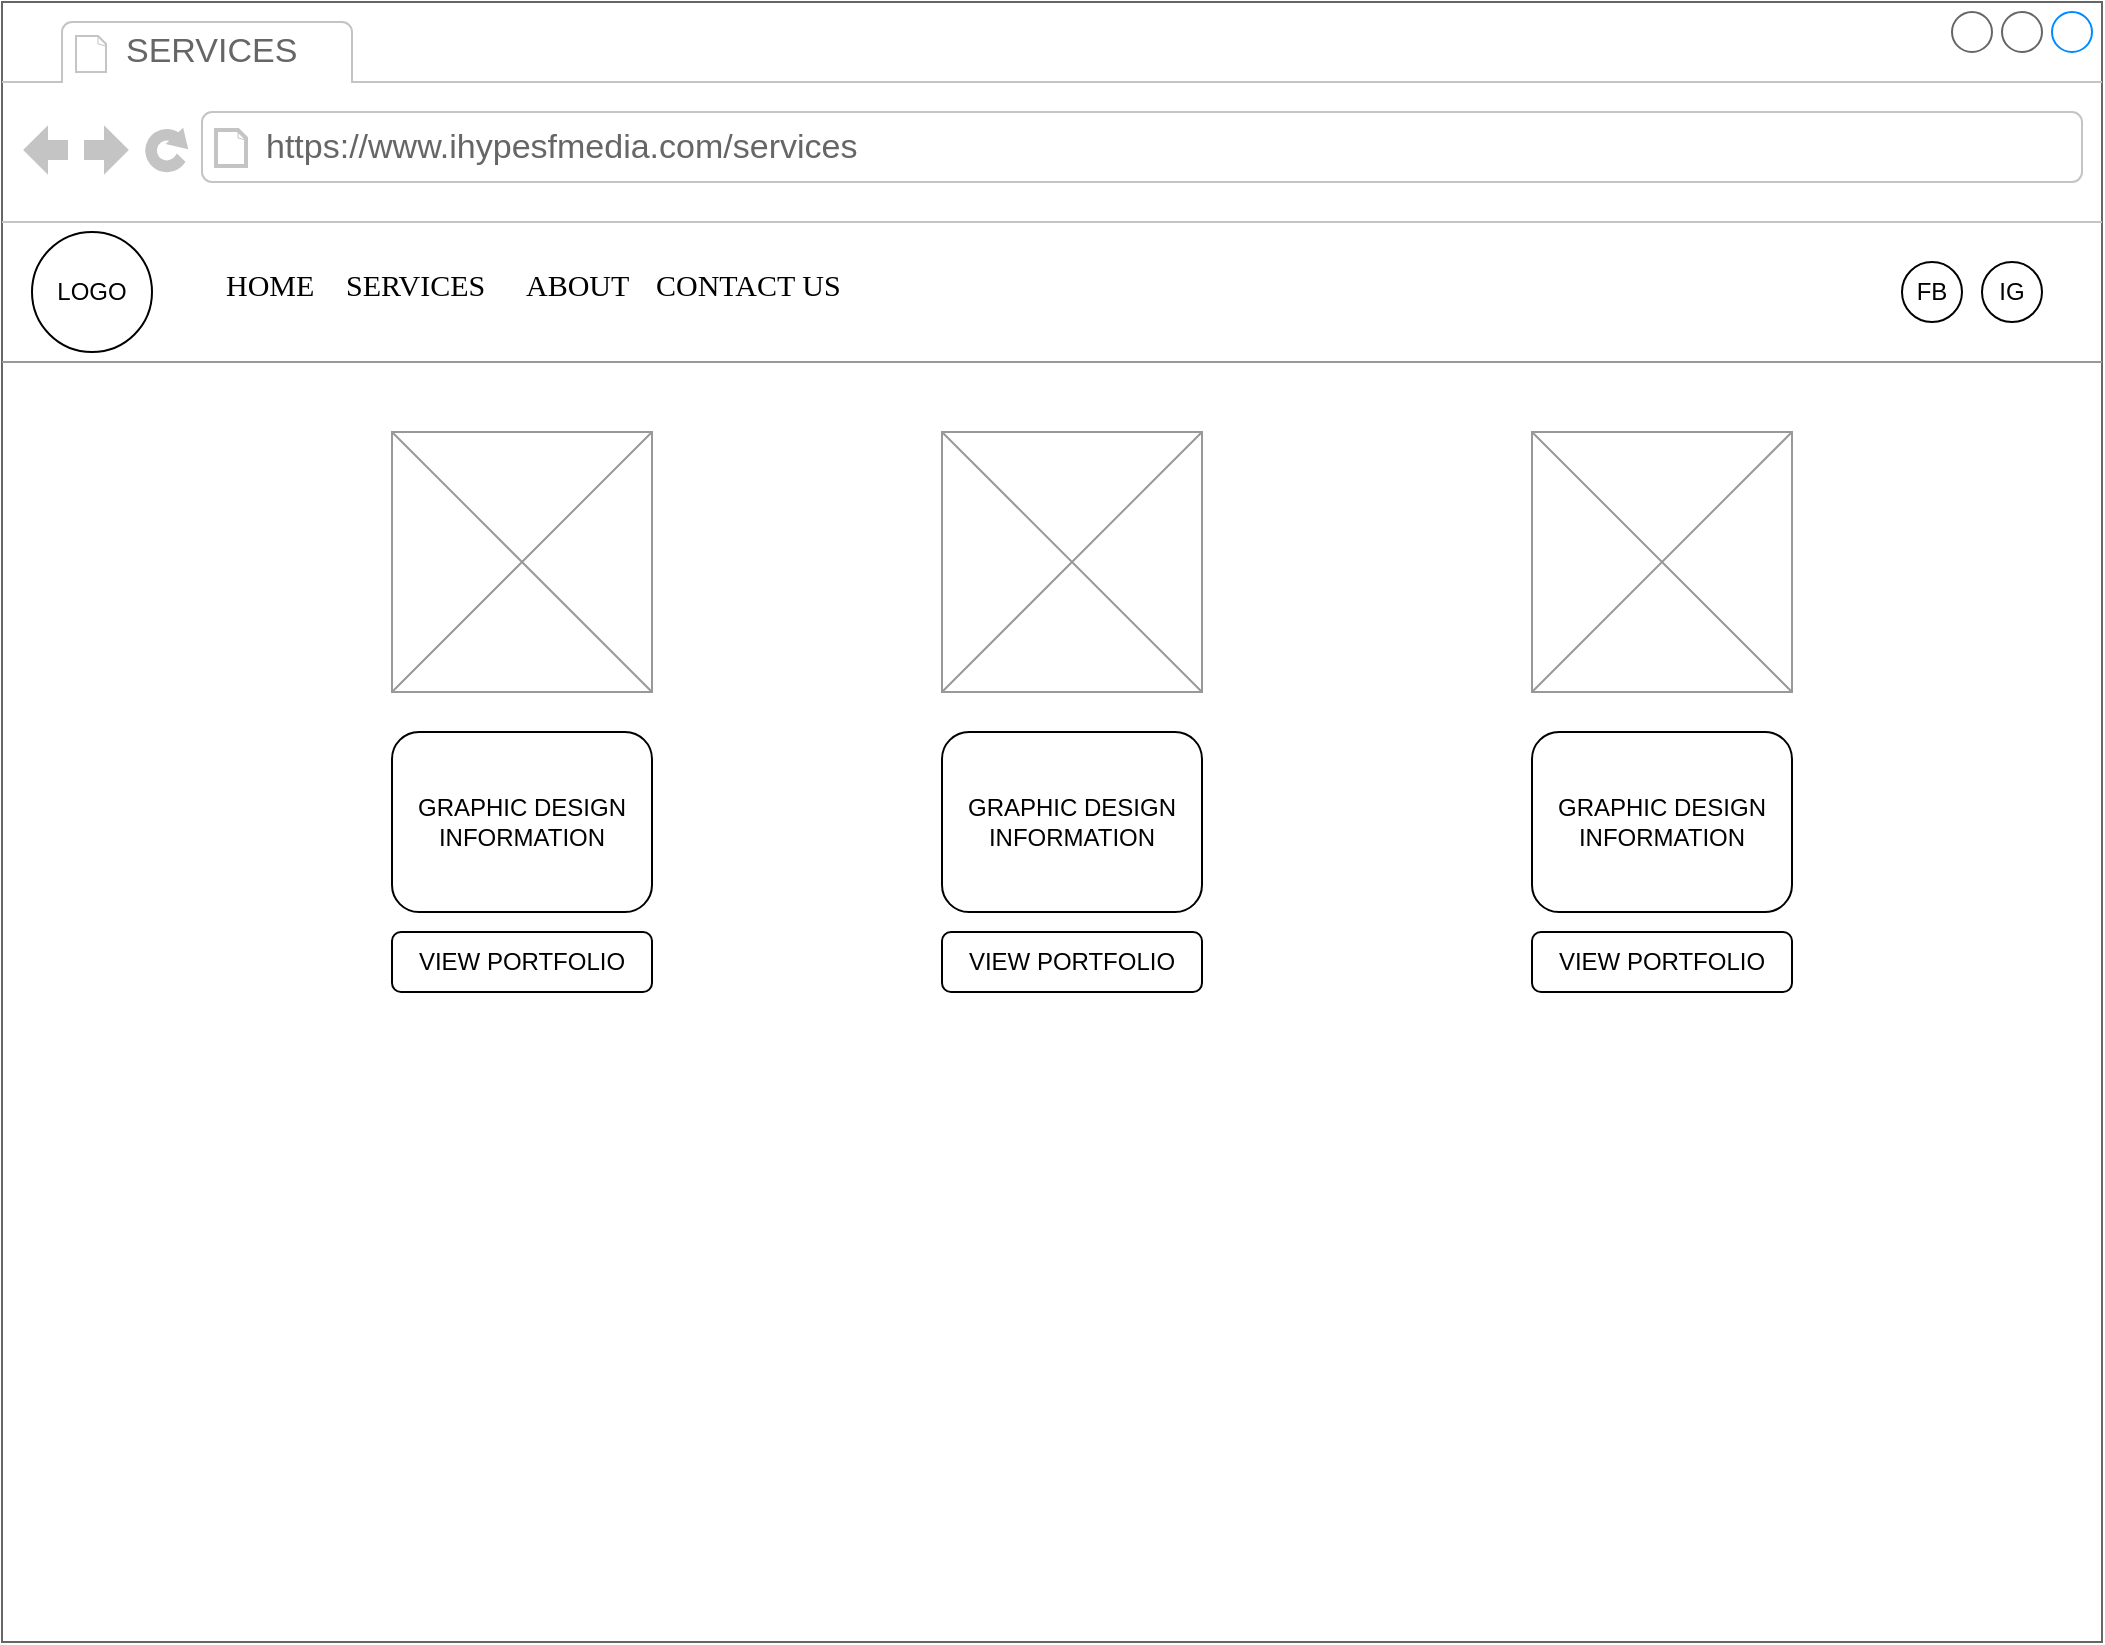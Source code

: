 <mxfile version="21.6.7" type="device">
  <diagram name="Page-1" id="2cc2dc42-3aac-f2a9-1cec-7a8b7cbee084">
    <mxGraphModel dx="1955" dy="1101" grid="1" gridSize="10" guides="1" tooltips="1" connect="1" arrows="1" fold="1" page="1" pageScale="1" pageWidth="1100" pageHeight="850" background="none" math="0" shadow="0">
      <root>
        <mxCell id="0" />
        <mxCell id="1" parent="0" />
        <mxCell id="7026571954dc6520-1" value="" style="strokeWidth=1;shadow=0;dashed=0;align=center;html=1;shape=mxgraph.mockup.containers.browserWindow;rSize=0;strokeColor=#666666;mainText=,;recursiveResize=0;rounded=0;labelBackgroundColor=none;fontFamily=Verdana;fontSize=12" parent="1" vertex="1">
          <mxGeometry x="25" y="15" width="1050" height="820" as="geometry" />
        </mxCell>
        <mxCell id="7026571954dc6520-2" value="SERVICES&amp;nbsp;" style="strokeWidth=1;shadow=0;dashed=0;align=center;html=1;shape=mxgraph.mockup.containers.anchor;fontSize=17;fontColor=#666666;align=left;" parent="7026571954dc6520-1" vertex="1">
          <mxGeometry x="60" y="12" width="110" height="26" as="geometry" />
        </mxCell>
        <mxCell id="7026571954dc6520-3" value="https://www.ihypesfmedia.com/services" style="strokeWidth=1;shadow=0;dashed=0;align=center;html=1;shape=mxgraph.mockup.containers.anchor;rSize=0;fontSize=17;fontColor=#666666;align=left;" parent="7026571954dc6520-1" vertex="1">
          <mxGeometry x="130" y="60" width="320" height="26" as="geometry" />
        </mxCell>
        <mxCell id="7026571954dc6520-15" value="" style="verticalLabelPosition=bottom;shadow=0;dashed=0;align=center;html=1;verticalAlign=top;strokeWidth=1;shape=mxgraph.mockup.markup.line;strokeColor=#999999;rounded=0;labelBackgroundColor=none;fillColor=#ffffff;fontFamily=Verdana;fontSize=12;fontColor=#000000;" parent="7026571954dc6520-1" vertex="1">
          <mxGeometry y="170" width="1050" height="20" as="geometry" />
        </mxCell>
        <mxCell id="7026571954dc6520-22" value="" style="verticalLabelPosition=bottom;shadow=0;dashed=0;align=center;html=1;verticalAlign=top;strokeWidth=1;shape=mxgraph.mockup.graphics.simpleIcon;strokeColor=#999999;fillColor=#ffffff;rounded=0;labelBackgroundColor=none;fontFamily=Verdana;fontSize=12;fontColor=#000000;" parent="7026571954dc6520-1" vertex="1">
          <mxGeometry x="195" y="215" width="130" height="130" as="geometry" />
        </mxCell>
        <mxCell id="W9UuiEgfhQGYlAS1tFF7-3" value="HOME" style="text;html=1;points=[];align=left;verticalAlign=top;spacingTop=-4;fontSize=15;fontFamily=Verdana" parent="7026571954dc6520-1" vertex="1">
          <mxGeometry x="110" y="130" width="60" height="30" as="geometry" />
        </mxCell>
        <mxCell id="W9UuiEgfhQGYlAS1tFF7-4" value="SERVICES" style="text;html=1;points=[];align=left;verticalAlign=top;spacingTop=-4;fontSize=15;fontFamily=Verdana" parent="7026571954dc6520-1" vertex="1">
          <mxGeometry x="170" y="130" width="80" height="30" as="geometry" />
        </mxCell>
        <mxCell id="W9UuiEgfhQGYlAS1tFF7-5" value="ABOUT" style="text;html=1;points=[];align=left;verticalAlign=top;spacingTop=-4;fontSize=15;fontFamily=Verdana" parent="7026571954dc6520-1" vertex="1">
          <mxGeometry x="260" y="130" width="80" height="30" as="geometry" />
        </mxCell>
        <mxCell id="W9UuiEgfhQGYlAS1tFF7-6" value="CONTACT US" style="text;html=1;points=[];align=left;verticalAlign=top;spacingTop=-4;fontSize=15;fontFamily=Verdana" parent="7026571954dc6520-1" vertex="1">
          <mxGeometry x="325" y="130" width="80" height="30" as="geometry" />
        </mxCell>
        <mxCell id="W9UuiEgfhQGYlAS1tFF7-7" value="LOGO" style="ellipse;whiteSpace=wrap;html=1;aspect=fixed;" parent="7026571954dc6520-1" vertex="1">
          <mxGeometry x="15" y="115" width="60" height="60" as="geometry" />
        </mxCell>
        <mxCell id="W9UuiEgfhQGYlAS1tFF7-8" value="IG" style="ellipse;whiteSpace=wrap;html=1;aspect=fixed;" parent="7026571954dc6520-1" vertex="1">
          <mxGeometry x="990" y="130" width="30" height="30" as="geometry" />
        </mxCell>
        <mxCell id="W9UuiEgfhQGYlAS1tFF7-9" value="FB" style="ellipse;whiteSpace=wrap;html=1;aspect=fixed;" parent="7026571954dc6520-1" vertex="1">
          <mxGeometry x="950" y="130" width="30" height="30" as="geometry" />
        </mxCell>
        <mxCell id="W9UuiEgfhQGYlAS1tFF7-11" value="" style="verticalLabelPosition=bottom;shadow=0;dashed=0;align=center;html=1;verticalAlign=top;strokeWidth=1;shape=mxgraph.mockup.graphics.simpleIcon;strokeColor=#999999;fillColor=#ffffff;rounded=0;labelBackgroundColor=none;fontFamily=Verdana;fontSize=12;fontColor=#000000;" parent="7026571954dc6520-1" vertex="1">
          <mxGeometry x="470" y="215" width="130" height="130" as="geometry" />
        </mxCell>
        <mxCell id="W9UuiEgfhQGYlAS1tFF7-12" value="" style="verticalLabelPosition=bottom;shadow=0;dashed=0;align=center;html=1;verticalAlign=top;strokeWidth=1;shape=mxgraph.mockup.graphics.simpleIcon;strokeColor=#999999;fillColor=#ffffff;rounded=0;labelBackgroundColor=none;fontFamily=Verdana;fontSize=12;fontColor=#000000;" parent="7026571954dc6520-1" vertex="1">
          <mxGeometry x="765" y="215" width="130" height="130" as="geometry" />
        </mxCell>
        <mxCell id="W9UuiEgfhQGYlAS1tFF7-13" value="GRAPHIC DESIGN INFORMATION" style="rounded=1;whiteSpace=wrap;html=1;" parent="7026571954dc6520-1" vertex="1">
          <mxGeometry x="195" y="365" width="130" height="90" as="geometry" />
        </mxCell>
        <mxCell id="W9UuiEgfhQGYlAS1tFF7-36" value="GRAPHIC DESIGN INFORMATION" style="rounded=1;whiteSpace=wrap;html=1;" parent="7026571954dc6520-1" vertex="1">
          <mxGeometry x="470" y="365" width="130" height="90" as="geometry" />
        </mxCell>
        <mxCell id="W9UuiEgfhQGYlAS1tFF7-37" value="GRAPHIC DESIGN INFORMATION" style="rounded=1;whiteSpace=wrap;html=1;" parent="7026571954dc6520-1" vertex="1">
          <mxGeometry x="765" y="365" width="130" height="90" as="geometry" />
        </mxCell>
        <mxCell id="W9UuiEgfhQGYlAS1tFF7-38" value="VIEW PORTFOLIO" style="rounded=1;whiteSpace=wrap;html=1;" parent="7026571954dc6520-1" vertex="1">
          <mxGeometry x="195" y="465" width="130" height="30" as="geometry" />
        </mxCell>
        <mxCell id="W9UuiEgfhQGYlAS1tFF7-39" value="VIEW PORTFOLIO" style="rounded=1;whiteSpace=wrap;html=1;" parent="7026571954dc6520-1" vertex="1">
          <mxGeometry x="470" y="465" width="130" height="30" as="geometry" />
        </mxCell>
        <mxCell id="W9UuiEgfhQGYlAS1tFF7-40" value="VIEW PORTFOLIO" style="rounded=1;whiteSpace=wrap;html=1;" parent="7026571954dc6520-1" vertex="1">
          <mxGeometry x="765" y="465" width="130" height="30" as="geometry" />
        </mxCell>
      </root>
    </mxGraphModel>
  </diagram>
</mxfile>
